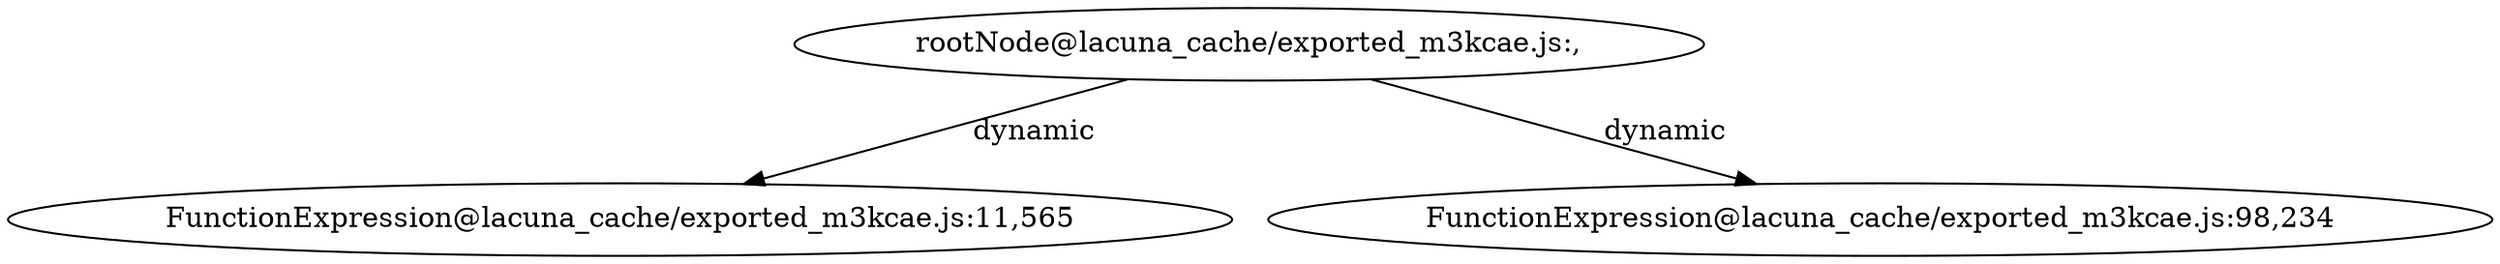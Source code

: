 digraph lacunaCG {
 "rootNode@lacuna_cache/exported_m3kcae.js:," -> "FunctionExpression@lacuna_cache/exported_m3kcae.js:11,565" [label="dynamic" ];
 "rootNode@lacuna_cache/exported_m3kcae.js:," -> "FunctionExpression@lacuna_cache/exported_m3kcae.js:98,234" [label="dynamic" ];
 }